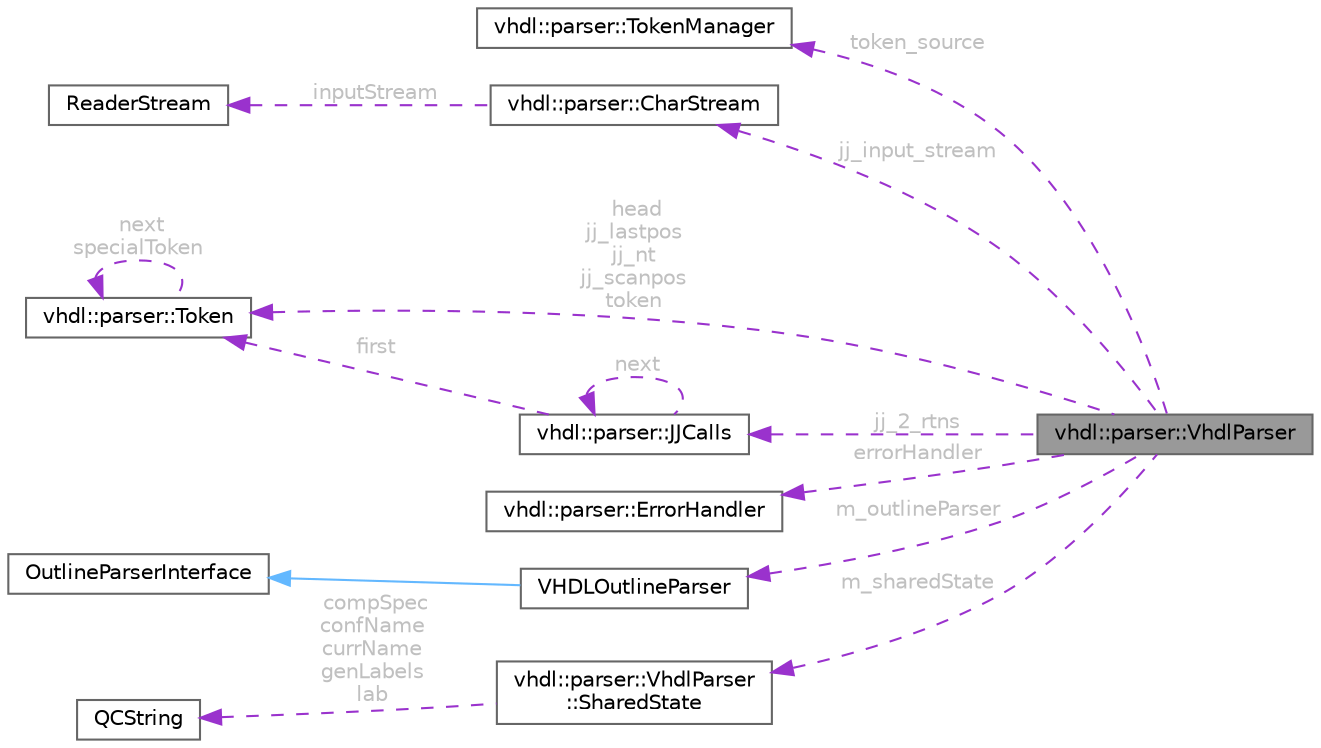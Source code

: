digraph "vhdl::parser::VhdlParser"
{
 // INTERACTIVE_SVG=YES
 // LATEX_PDF_SIZE
  bgcolor="transparent";
  edge [fontname=Helvetica,fontsize=10,labelfontname=Helvetica,labelfontsize=10];
  node [fontname=Helvetica,fontsize=10,shape=box,height=0.2,width=0.4];
  rankdir="LR";
  Node1 [label="vhdl::parser::VhdlParser",height=0.2,width=0.4,color="gray40", fillcolor="grey60", style="filled", fontcolor="black",tooltip=" "];
  Node2 -> Node1 [dir="back",color="darkorchid3",style="dashed",label=" token_source",fontcolor="grey" ];
  Node2 [label="vhdl::parser::TokenManager",height=0.2,width=0.4,color="gray40", fillcolor="white", style="filled",URL="$d3/d2c/classvhdl_1_1parser_1_1_token_manager.html",tooltip="An implementation for this interface is generated by JavaCCParser."];
  Node3 -> Node1 [dir="back",color="darkorchid3",style="dashed",label=" jj_input_stream",fontcolor="grey" ];
  Node3 [label="vhdl::parser::CharStream",height=0.2,width=0.4,color="gray40", fillcolor="white", style="filled",URL="$d2/d98/classvhdl_1_1parser_1_1_char_stream.html",tooltip="This class describes a character stream that maintains line and column number positions of the charac..."];
  Node4 -> Node3 [dir="back",color="darkorchid3",style="dashed",label=" inputStream",fontcolor="grey" ];
  Node4 [label="ReaderStream",height=0.2,width=0.4,color="gray40", fillcolor="white", style="filled",URL="$d4/d89/class_reader_stream.html",tooltip=" "];
  Node5 -> Node1 [dir="back",color="darkorchid3",style="dashed",label=" head\njj_lastpos\njj_nt\njj_scanpos\ntoken",fontcolor="grey" ];
  Node5 [label="vhdl::parser::Token",height=0.2,width=0.4,color="gray40", fillcolor="white", style="filled",URL="$dc/de7/classvhdl_1_1parser_1_1_token.html",tooltip="Describes the input token stream."];
  Node5 -> Node5 [dir="back",color="darkorchid3",style="dashed",label=" next\nspecialToken",fontcolor="grey" ];
  Node6 -> Node1 [dir="back",color="darkorchid3",style="dashed",label=" jj_2_rtns",fontcolor="grey" ];
  Node6 [label="vhdl::parser::JJCalls",height=0.2,width=0.4,color="gray40", fillcolor="white", style="filled",URL="$d8/da3/structvhdl_1_1parser_1_1_j_j_calls.html",tooltip=" "];
  Node6 -> Node6 [dir="back",color="darkorchid3",style="dashed",label=" next",fontcolor="grey" ];
  Node5 -> Node6 [dir="back",color="darkorchid3",style="dashed",label=" first",fontcolor="grey" ];
  Node7 -> Node1 [dir="back",color="darkorchid3",style="dashed",label=" errorHandler",fontcolor="grey" ];
  Node7 [label="vhdl::parser::ErrorHandler",height=0.2,width=0.4,color="gray40", fillcolor="white", style="filled",URL="$df/d0f/classvhdl_1_1parser_1_1_error_handler.html",tooltip=" "];
  Node8 -> Node1 [dir="back",color="darkorchid3",style="dashed",label=" m_outlineParser",fontcolor="grey" ];
  Node8 [label="VHDLOutlineParser",height=0.2,width=0.4,color="gray40", fillcolor="white", style="filled",URL="$df/d4b/class_v_h_d_l_outline_parser.html",tooltip="VHDL parser using state-based lexical scanning."];
  Node9 -> Node8 [dir="back",color="steelblue1",style="solid"];
  Node9 [label="OutlineParserInterface",height=0.2,width=0.4,color="gray40", fillcolor="white", style="filled",URL="$d5/d79/class_outline_parser_interface.html",tooltip="Abstract interface for outline parsers."];
  Node10 -> Node1 [dir="back",color="darkorchid3",style="dashed",label=" m_sharedState",fontcolor="grey" ];
  Node10 [label="vhdl::parser::VhdlParser\l::SharedState",height=0.2,width=0.4,color="gray40", fillcolor="white", style="filled",URL="$d9/da2/structvhdl_1_1parser_1_1_vhdl_parser_1_1_shared_state.html",tooltip=" "];
  Node11 -> Node10 [dir="back",color="darkorchid3",style="dashed",label=" compSpec\nconfName\ncurrName\ngenLabels\nlab",fontcolor="grey" ];
  Node11 [label="QCString",height=0.2,width=0.4,color="gray40", fillcolor="white", style="filled",URL="$d9/d45/class_q_c_string.html",tooltip="This is an alternative implementation of QCString."];
}
